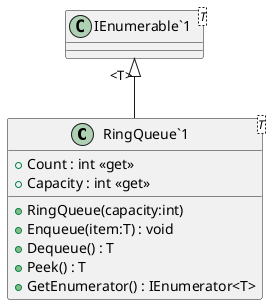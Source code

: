 @startuml
class "RingQueue`1"<T> {
    + Count : int <<get>>
    + Capacity : int <<get>>
    + RingQueue(capacity:int)
    + Enqueue(item:T) : void
    + Dequeue() : T
    + Peek() : T
    + GetEnumerator() : IEnumerator<T>
}
class "IEnumerable`1"<T> {
}
"IEnumerable`1" "<T>" <|-- "RingQueue`1"
@enduml
